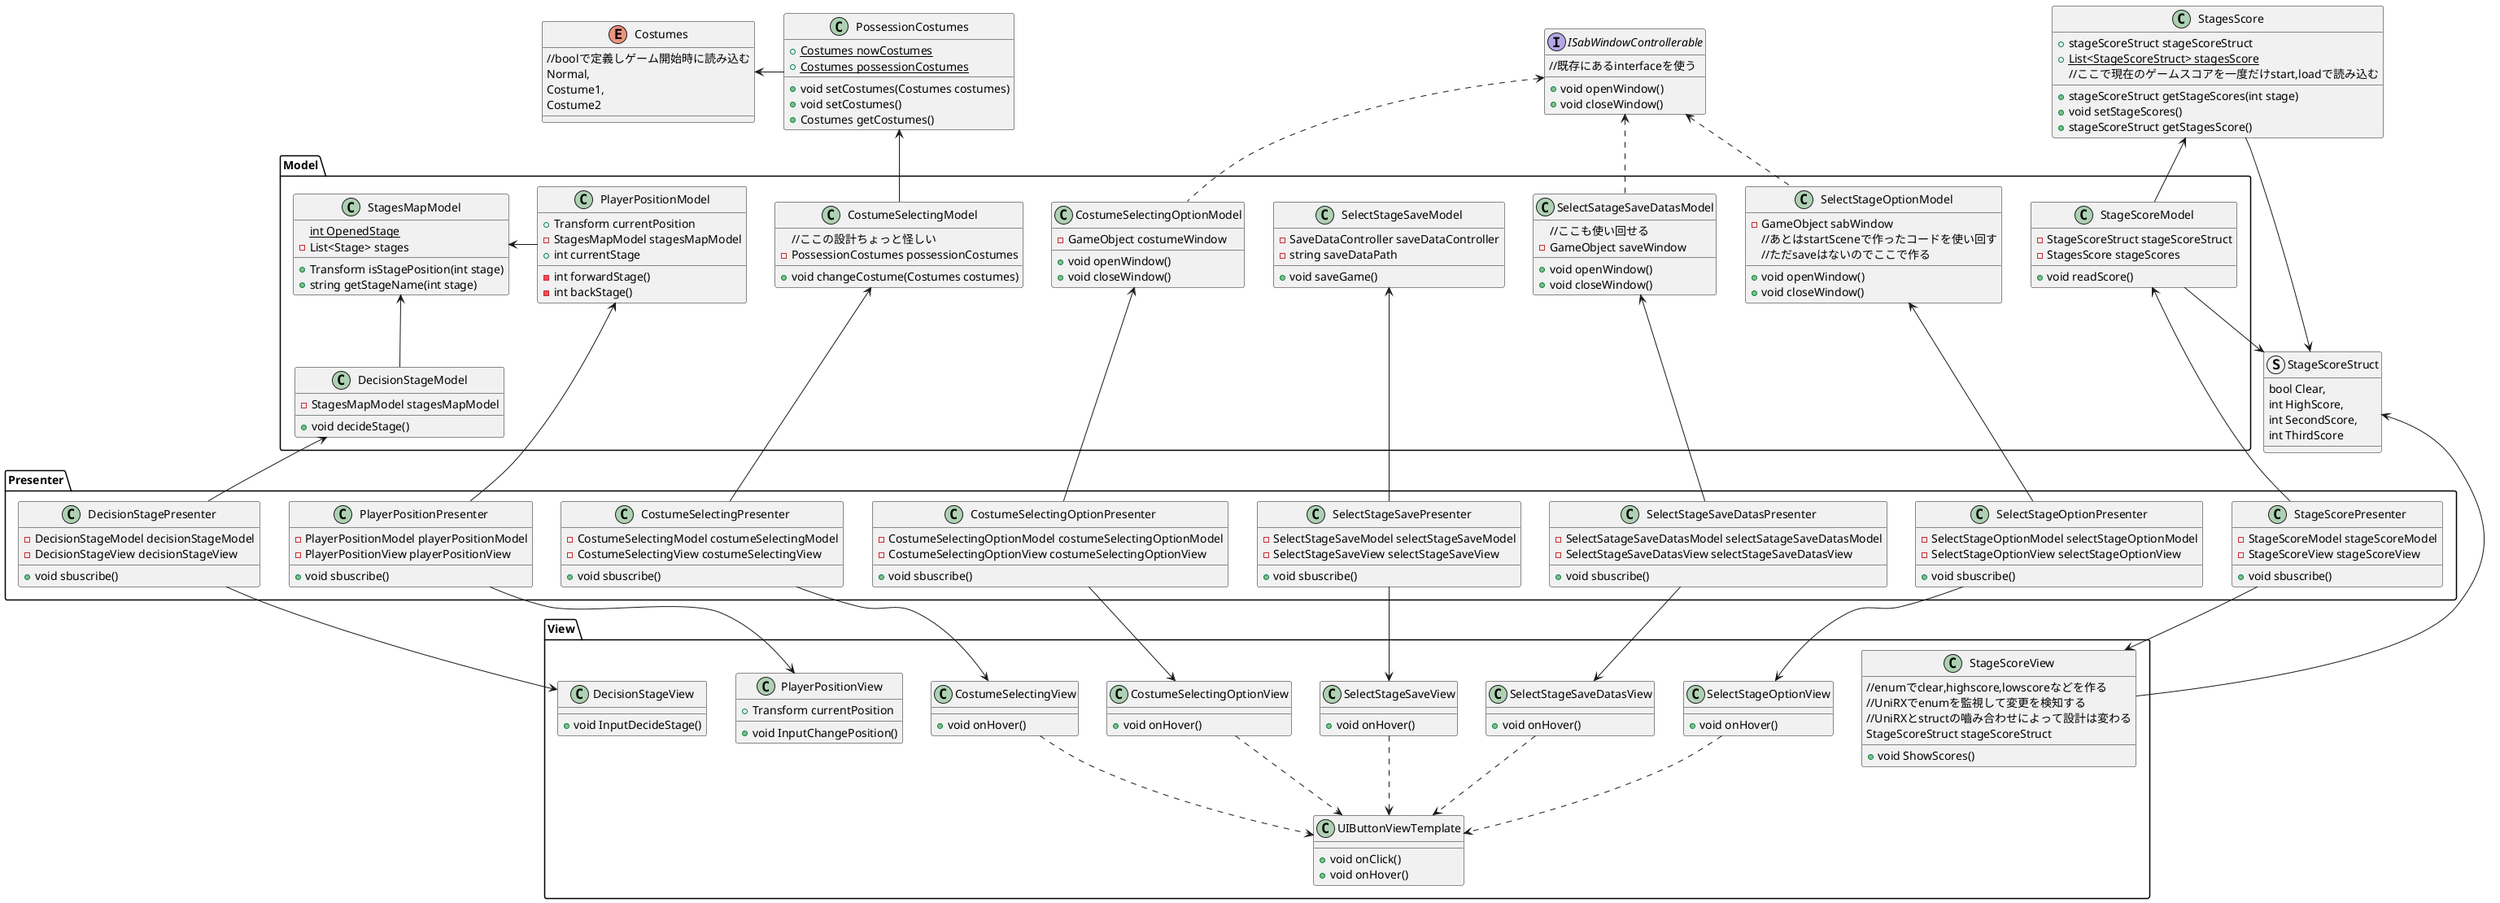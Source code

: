 @startuml GameStageMapSelectMap
    interface ISabWindowControllerable{
        //既存にあるinterfaceを使う
        +void openWindow()
        +void closeWindow()
    }
class StagesScore{
    +stageScoreStruct stageScoreStruct
    +{static}List<StageScoreStruct> stagesScore
    +stageScoreStruct getStageScores(int stage)
    //ここで現在のゲームスコアを一度だけstart,loadで読み込む
    +void setStageScores()
    +stageScoreStruct getStagesScore()
}
class PossessionCostumes{
    +{static}Costumes nowCostumes
    +{static}Costumes possessionCostumes
    +void setCostumes(Costumes costumes)
    +void setCostumes()
    +Costumes getCostumes()
}
enum Costumes{
    //boolで定義しゲーム開始時に読み込む
    Normal,
    Costume1,
    Costume2
}
PossessionCostumes -left-> Costumes
namespace Model{
    class SelectStageOptionModel{
        -GameObject sabWindow
        +void openWindow()
        +void closeWindow()
        //あとはstartSceneで作ったコードを使い回す
        //ただsaveはないのでここで作る
    }
    SelectStageOptionModel .up.> ISabWindowControllerable
    SelectSatageSaveDatasModel .up.> ISabWindowControllerable
    CostumeSelectingOptionModel .up.> ISabWindowControllerable
    class SelectSatageSaveDatasModel{
        //ここも使い回せる
        -GameObject saveWindow
        +void openWindow()
        +void closeWindow()
    }
    class SelectStageSaveModel{
        -SaveDataController saveDataController
        -string saveDataPath
        +void saveGame()
    }
    class PlayerPositionModel{
        +Transform currentPosition
        -StagesMapModel stagesMapModel
        +int currentStage
        -int forwardStage()
        -int backStage()
    }
    class StagesMapModel{
        {static}int OpenedStage
        -List<Stage> stages
        +Transform isStagePosition(int stage)
        +string getStageName(int stage)
    }
    class DecisionStageModel{
        -StagesMapModel stagesMapModel
        +void decideStage()
    }
    PlayerPositionModel -right-> StagesMapModel
    DecisionStageModel -up-> StagesMapModel
    class StageScoreModel{
        -StageScoreStruct stageScoreStruct
        -StagesScore stageScores
        +void readScore()
    }
    StageScoreModel -up-> StagesScore
    class CostumeSelectingOptionModel{
        -GameObject costumeWindow
        +void openWindow()
        +void closeWindow()
    }
    class CostumeSelectingModel{
        //ここの設計ちょっと怪しい
        -PossessionCostumes possessionCostumes
        +void changeCostume(Costumes costumes)
    }
    CostumeSelectingModel -up-> PossessionCostumes
}
namespace Presenter{
    class SelectStageOptionPresenter{
        -SelectStageOptionModel selectStageOptionModel
        -SelectStageOptionView selectStageOptionView
        +void sbuscribe()
    }
    class SelectStageSaveDatasPresenter{
        -SelectSatageSaveDatasModel selectSatageSaveDatasModel
        -SelectStageSaveDatasView selectStageSaveDatasView
        +void sbuscribe()
    }
    class SelectStageSavePresenter{
        -SelectStageSaveModel selectStageSaveModel
        -SelectStageSaveView selectStageSaveView
        +void sbuscribe()
    }
    class PlayerPositionPresenter{
        -PlayerPositionModel playerPositionModel
        -PlayerPositionView playerPositionView
        +void sbuscribe()
    }
    class DecisionStagePresenter{
        -DecisionStageModel decisionStageModel
        -DecisionStageView decisionStageView
        +void sbuscribe()
    }
    class StageScorePresenter{
        -StageScoreModel stageScoreModel
        -StageScoreView stageScoreView
        +void sbuscribe()
    }
    class CostumeSelectingOptionPresenter{
        -CostumeSelectingOptionModel costumeSelectingOptionModel
        -CostumeSelectingOptionView costumeSelectingOptionView
        +void sbuscribe()
    }
    class CostumeSelectingPresenter{
        -CostumeSelectingModel costumeSelectingModel
        -CostumeSelectingView costumeSelectingView
        +void sbuscribe()
    }
}
SelectStageOptionPresenter -up-> SelectStageOptionModel
SelectStageOptionPresenter -down-> View.SelectStageOptionView
SelectStageSaveDatasPresenter -up-> SelectSatageSaveDatasModel
SelectStageSaveDatasPresenter -down-> View.SelectStageSaveDatasView
SelectStageSavePresenter -up-> SelectStageSaveModel
SelectStageSavePresenter -down-> View.SelectStageSaveView
PlayerPositionPresenter -up-> PlayerPositionModel
PlayerPositionPresenter -down-> View.PlayerPositionView
DecisionStagePresenter -up-> DecisionStageModel
DecisionStagePresenter -down-> View.DecisionStageView
StageScorePresenter -up-> StageScoreModel
StageScorePresenter -down-> View.StageScoreView
CostumeSelectingOptionPresenter -up-> CostumeSelectingOptionModel
CostumeSelectingOptionPresenter -down-> View.CostumeSelectingOptionView
CostumeSelectingPresenter -up-> CostumeSelectingModel
CostumeSelectingPresenter -down-> View.CostumeSelectingView
namespace View{
    class UIButtonViewTemplate{
        +void onClick()
        +void onHover()
    }
    class SelectStageOptionView{
        +void onHover()
    }
    class SelectStageSaveDatasView{
        +void onHover()
    }
    class SelectStageSaveView{
        +void onHover()
    }
    class CostumeSelectingOptionView{
        +void onHover()
    }
    SelectStageOptionView .down.> UIButtonViewTemplate
    SelectStageSaveDatasView .down.> UIButtonViewTemplate
    SelectStageSaveView .down.> UIButtonViewTemplate
    CostumeSelectingOptionView .down.> UIButtonViewTemplate
    class PlayerPositionView{
        +Transform currentPosition
        +void InputChangePosition()
    }
    class DecisionStageView{
        +void InputDecideStage()
    }
    class StageScoreView{
        //enumでclear,highscore,lowscoreなどを作る
        //UniRXでenumを監視して変更を検知する
        //UniRXとstructの嚙み合わせによって設計は変わる
        StageScoreStruct stageScoreStruct
        +void ShowScores()
    }
    class CostumeSelectingView{
        +void onHover()
    }
    CostumeSelectingView .down.> UIButtonViewTemplate
}
struct StageScoreStruct{
    bool Clear,
    int HighScore,
    int SecondScore,
    int ThirdScore
}
StageScoreView -up-> StageScoreStruct
StageScoreModel -down-> StageScoreStruct
StagesScore -down-> StageScoreStruct

@enduml


//シングルトンで他のプレイヤーの情報を書かねばいかない